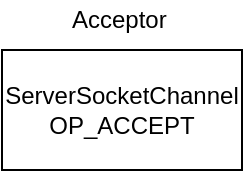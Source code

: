 <mxfile version="11.1.5" type="github" pages="1"><diagram id="WMGn3Tyaixs3WARcpCjn" name="Page-1"><mxGraphModel dx="1046" dy="513" grid="1" gridSize="10" guides="1" tooltips="1" connect="1" arrows="1" fold="1" page="1" pageScale="1" pageWidth="827" pageHeight="1169" math="0" shadow="0"><root><mxCell id="0"/><mxCell id="1" parent="0"/><mxCell id="q7okGiCPuKa3oUBfRnYQ-1" value="ServerSocketChannel&lt;br&gt;OP_ACCEPT" style="rounded=0;whiteSpace=wrap;html=1;" vertex="1" parent="1"><mxGeometry x="280" y="200" width="120" height="60" as="geometry"/></mxCell><mxCell id="q7okGiCPuKa3oUBfRnYQ-2" value="Acceptor" style="text;html=1;resizable=0;points=[];autosize=1;align=left;verticalAlign=top;spacingTop=-4;" vertex="1" parent="1"><mxGeometry x="313" y="175" width="60" height="20" as="geometry"/></mxCell></root></mxGraphModel></diagram></mxfile>